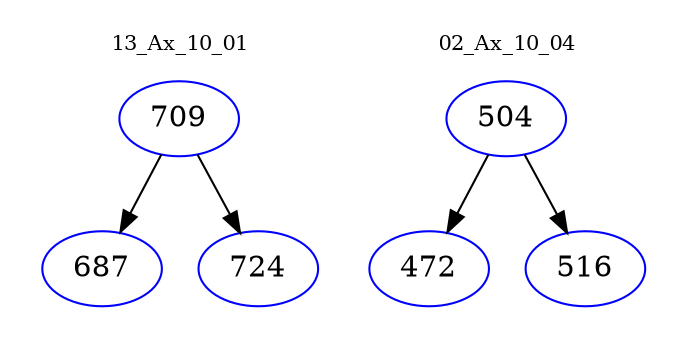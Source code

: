 digraph{
subgraph cluster_0 {
color = white
label = "13_Ax_10_01";
fontsize=10;
T0_709 [label="709", color="blue"]
T0_709 -> T0_687 [color="black"]
T0_687 [label="687", color="blue"]
T0_709 -> T0_724 [color="black"]
T0_724 [label="724", color="blue"]
}
subgraph cluster_1 {
color = white
label = "02_Ax_10_04";
fontsize=10;
T1_504 [label="504", color="blue"]
T1_504 -> T1_472 [color="black"]
T1_472 [label="472", color="blue"]
T1_504 -> T1_516 [color="black"]
T1_516 [label="516", color="blue"]
}
}
